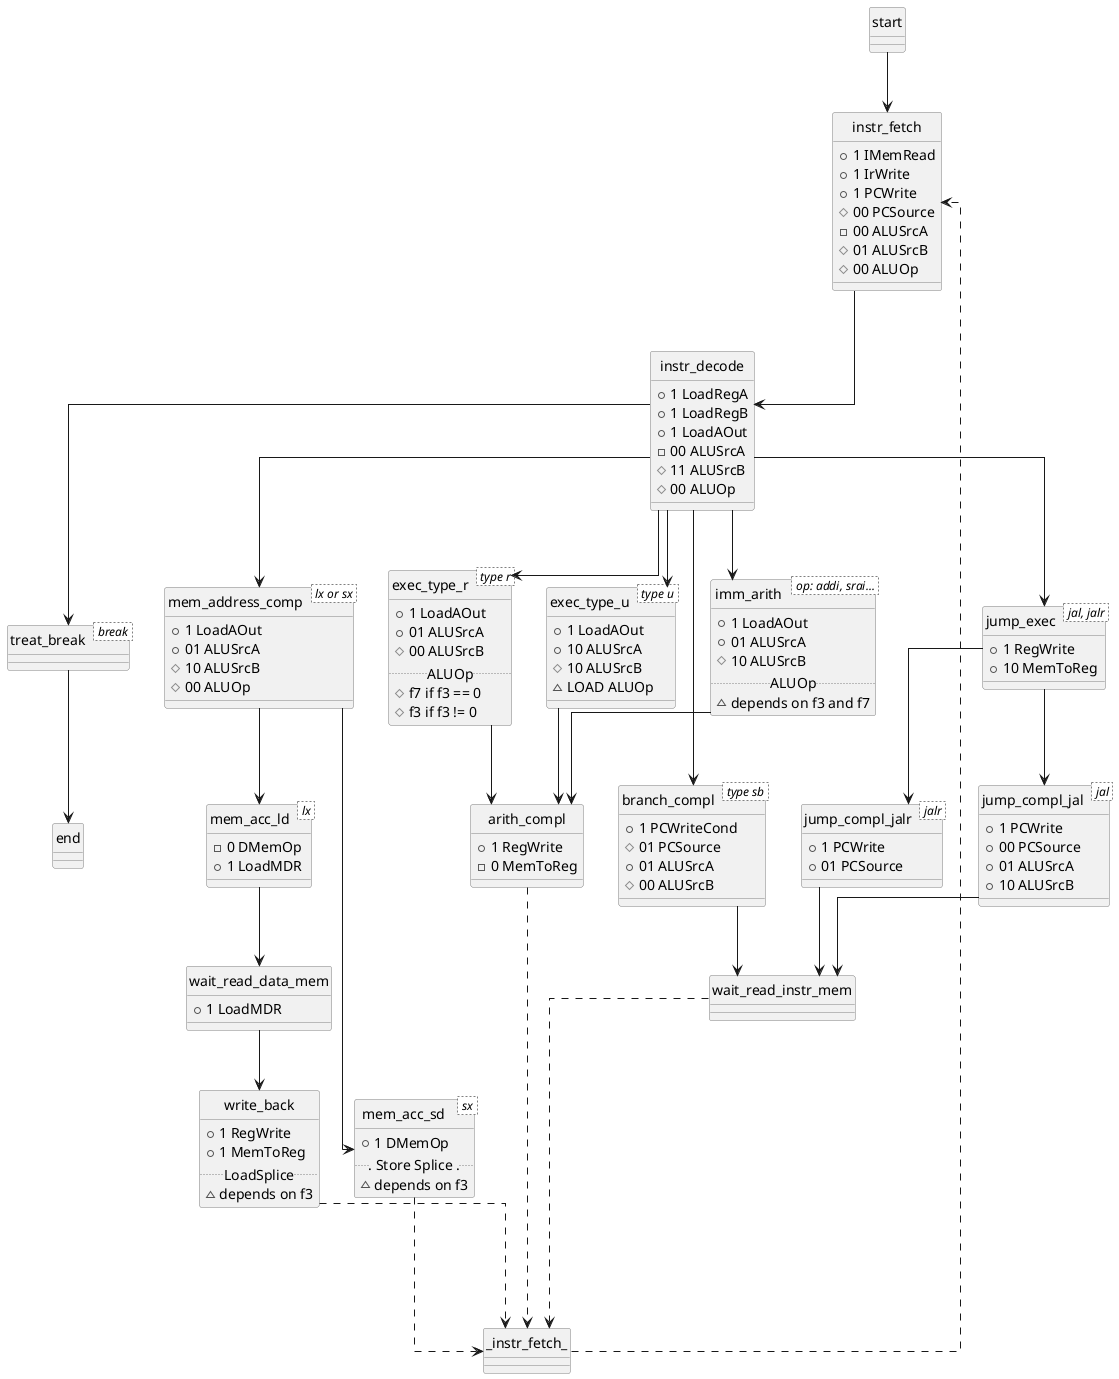 @startuml staty

skinparam monochrome true
'line ortho, polyline
skinparam linetype ortho
skinparam shadowing false
skinparam class {
	'BackgroundColor PaleGreen
	'ArrowColor SeaGreen
	BorderColor gray
}

class start {

}

class instr_fetch {
    + 1 IMemRead
    + 1 IrWrite
    + 1 PCWrite
    # 00 PCSource
    - 00 ALUSrcA
    # 01 ALUSrcB
    # 00 ALUOp
}

class instr_decode {
    + 1 LoadRegA
    + 1 LoadRegB
    + 1 LoadAOut
    - 00 ALUSrcA
    # 11 ALUSrcB
    # 00 ALUOp
}

class treat_break < break >{

}

class mem_address_comp < lx or sx > {
    + 1 LoadAOut
    + 01 ALUSrcA
    # 10 ALUSrcB
    # 00 ALUOp 
}

class mem_acc_ld < lx > {
    - 0 DMemOp
    + 1 LoadMDR
}

class mem_acc_sd < sx >{
    + 1 DMemOp
    ... Store Splice ...
    ~ depends on f3
}

class write_back {
    + 1 RegWrite
    + 1 MemToReg
    .. LoadSplice ..
    ~ depends on f3
}

class exec_type_r < type r >{
    + 1 LoadAOut
    + 01 ALUSrcA
    # 00 ALUSrcB
    .. ALUOp ..
    # f7 if f3 == 0
    # f3 if f3 != 0
}

class exec_type_u < type u > {
    + 1 LoadAOut
    + 10 ALUSrcA
    # 10 ALUSrcB
    ~ LOAD ALUOp
}

class imm_arith < op: addi, srai... >{
    + 1 LoadAOut
    + 01 ALUSrcA
    # 10 ALUSrcB
    .. ALUOp ..
    ~ depends on f3 and f7
}

class arith_compl {
    + 1 RegWrite
    - 0 MemToReg
}

class branch_compl < type sb > {
    + 1 PCWriteCond
    # 01 PCSource
    + 01 ALUSrcA
    # 00 ALUSrcB
}

class jump_exec < jal, jalr > {
    + 1 RegWrite
    + 10 MemToReg
}

class jump_compl_jalr < jalr > {
    + 1 PCWrite
    + 01 PCSource
}

class jump_compl_jal < jal > {
    + 1 PCWrite
    + 00 PCSource
    + 01 ALUSrcA
    + 10 ALUSrcB
}

class wait_read_data_mem {
    + 1 LoadMDR
}

class wait_read_instr_mem {

}

start --> instr_fetch
instr_fetch --> instr_decode

instr_decode --> mem_address_comp
instr_decode --> imm_arith
instr_decode --> exec_type_r
instr_decode --> exec_type_u
instr_decode --> branch_compl
instr_decode --> jump_exec
instr_decode --> treat_break

treat_break --> end

mem_address_comp --> mem_acc_ld
mem_address_comp --> mem_acc_sd

exec_type_r --> arith_compl
imm_arith --> arith_compl
exec_type_u --> arith_compl

branch_compl --> wait_read_instr_mem
jump_exec --> jump_compl_jalr
jump_exec --> jump_compl_jal

jump_compl_jal --> wait_read_instr_mem
jump_compl_jalr --> wait_read_instr_mem

mem_acc_ld --> wait_read_data_mem
wait_read_data_mem --> write_back

mem_acc_sd -.-> _instr_fetch_
write_back -.-> _instr_fetch_
arith_compl -.-> _instr_fetch_
wait_read_instr_mem -.-> _instr_fetch_

_instr_fetch_ -.-> instr_fetch

hide class circle

@enduml
